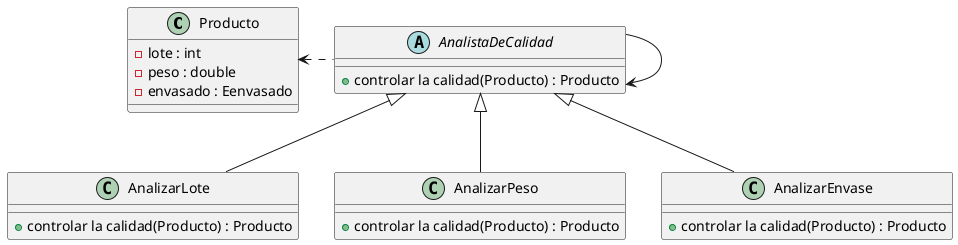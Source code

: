 @startuml
class Producto{
    - lote : int
    - peso : double
    - envasado : Eenvasado
}

AnalistaDeCalidad --> AnalistaDeCalidad
AnalistaDeCalidad .l.>Producto
abstract class AnalistaDeCalidad{
    +controlar la calidad(Producto) : Producto
}

class AnalizarLote{
    +controlar la calidad(Producto) : Producto
}
class AnalizarPeso{
    +controlar la calidad(Producto) : Producto
}
class AnalizarEnvase{
    +controlar la calidad(Producto) : Producto
}

AnalizarLote -u-|> AnalistaDeCalidad
AnalizarPeso -u-|> AnalistaDeCalidad
AnalizarEnvase -u-|> AnalistaDeCalidad
@enduml